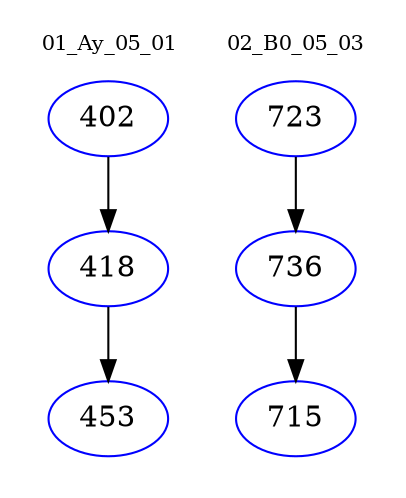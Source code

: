 digraph{
subgraph cluster_0 {
color = white
label = "01_Ay_05_01";
fontsize=10;
T0_402 [label="402", color="blue"]
T0_402 -> T0_418 [color="black"]
T0_418 [label="418", color="blue"]
T0_418 -> T0_453 [color="black"]
T0_453 [label="453", color="blue"]
}
subgraph cluster_1 {
color = white
label = "02_B0_05_03";
fontsize=10;
T1_723 [label="723", color="blue"]
T1_723 -> T1_736 [color="black"]
T1_736 [label="736", color="blue"]
T1_736 -> T1_715 [color="black"]
T1_715 [label="715", color="blue"]
}
}
